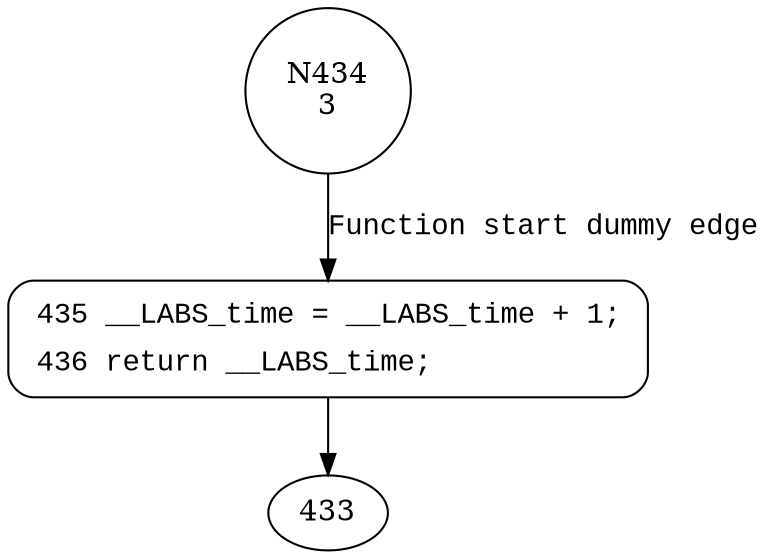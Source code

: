 digraph now {
434 [shape="circle" label="N434\n3"]
435 [shape="circle" label="N435\n2"]
435 [style="filled,bold" penwidth="1" fillcolor="white" fontname="Courier New" shape="Mrecord" label=<<table border="0" cellborder="0" cellpadding="3" bgcolor="white"><tr><td align="right">435</td><td align="left">__LABS_time = __LABS_time + 1;</td></tr><tr><td align="right">436</td><td align="left">return __LABS_time;</td></tr></table>>]
435 -> 433[label=""]
434 -> 435 [label="Function start dummy edge" fontname="Courier New"]
}